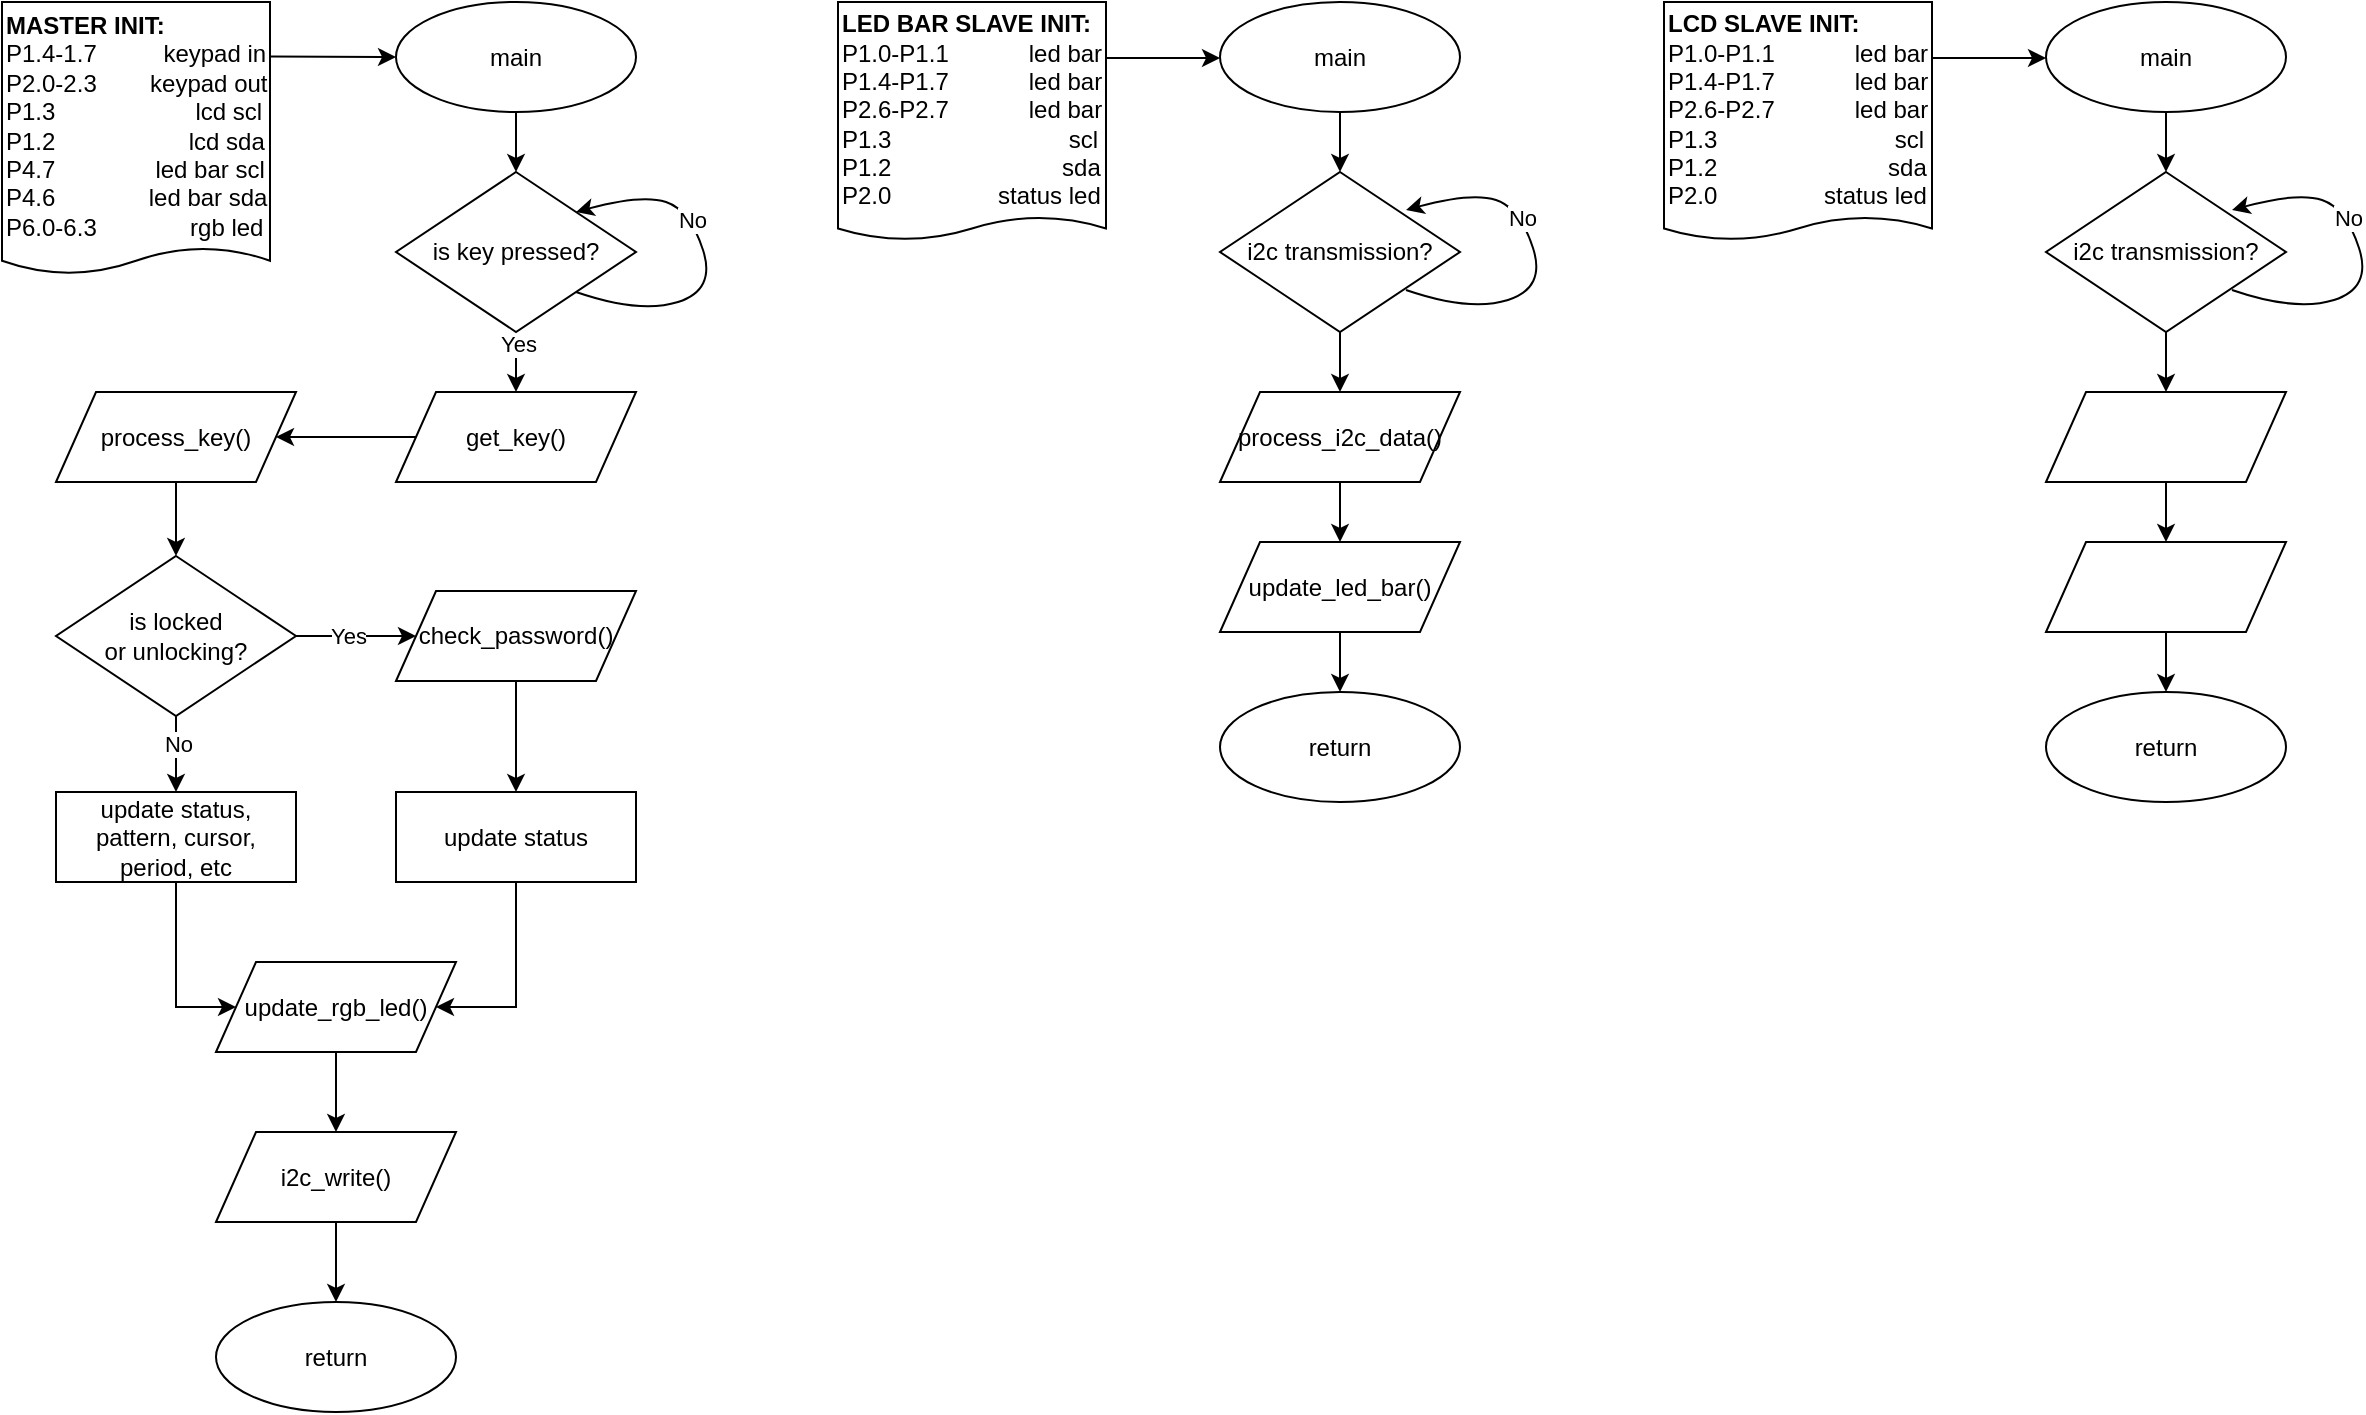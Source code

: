 <mxfile version="26.0.16">
  <diagram name="Page-1" id="2EOkyX_Ve_d6yKe3OolG">
    <mxGraphModel dx="720" dy="943" grid="0" gridSize="10" guides="1" tooltips="1" connect="1" arrows="1" fold="1" page="0" pageScale="1" pageWidth="850" pageHeight="1100" math="0" shadow="0">
      <root>
        <mxCell id="0" />
        <mxCell id="1" parent="0" />
        <mxCell id="rLvE-9BdrJ7g1eG5cLNG-4" value="" style="edgeStyle=orthogonalEdgeStyle;rounded=0;orthogonalLoop=1;jettySize=auto;html=1;entryX=0;entryY=0.5;entryDx=0;entryDy=0;" parent="1" target="rLvE-9BdrJ7g1eG5cLNG-3" edge="1">
          <mxGeometry relative="1" as="geometry">
            <mxPoint x="163.0" y="47.298" as="sourcePoint" />
            <mxPoint x="237.042" y="47.298" as="targetPoint" />
            <Array as="points">
              <mxPoint x="163" y="47" />
            </Array>
          </mxGeometry>
        </mxCell>
        <mxCell id="rLvE-9BdrJ7g1eG5cLNG-1" value="&lt;b&gt;MASTER INIT:&lt;/b&gt;&lt;div&gt;P1.4-1.7&amp;nbsp; &amp;nbsp; &amp;nbsp; &amp;nbsp; &amp;nbsp; keypad in&lt;/div&gt;&lt;div&gt;P2.0-2.3&amp;nbsp; &amp;nbsp; &amp;nbsp; &amp;nbsp; keypad out&lt;/div&gt;&lt;div&gt;&lt;div&gt;P1.3&amp;nbsp; &amp;nbsp; &amp;nbsp; &amp;nbsp; &amp;nbsp; &amp;nbsp; &amp;nbsp; &amp;nbsp; &amp;nbsp; &amp;nbsp; &amp;nbsp;lcd scl&lt;/div&gt;&lt;/div&gt;&lt;div&gt;P1.2&amp;nbsp; &amp;nbsp; &amp;nbsp; &amp;nbsp; &amp;nbsp; &amp;nbsp; &amp;nbsp; &amp;nbsp; &amp;nbsp; &amp;nbsp; lcd sda&lt;/div&gt;&lt;div&gt;P4.7&amp;nbsp; &amp;nbsp; &amp;nbsp; &amp;nbsp; &amp;nbsp; &amp;nbsp; &amp;nbsp; &amp;nbsp;led bar scl&lt;/div&gt;&lt;div&gt;P4.6&amp;nbsp; &amp;nbsp; &amp;nbsp; &amp;nbsp; &amp;nbsp; &amp;nbsp; &amp;nbsp; led bar sda&lt;/div&gt;&lt;div&gt;P6.0-6.3&amp;nbsp; &amp;nbsp; &amp;nbsp; &amp;nbsp; &amp;nbsp; &amp;nbsp; &amp;nbsp; rgb led&lt;/div&gt;" style="shape=document;whiteSpace=wrap;html=1;boundedLbl=1;size=0.097;align=left;" parent="1" vertex="1">
          <mxGeometry x="29" y="20" width="134" height="136" as="geometry" />
        </mxCell>
        <mxCell id="rLvE-9BdrJ7g1eG5cLNG-6" value="" style="edgeStyle=orthogonalEdgeStyle;rounded=0;orthogonalLoop=1;jettySize=auto;html=1;" parent="1" source="rLvE-9BdrJ7g1eG5cLNG-3" target="rLvE-9BdrJ7g1eG5cLNG-5" edge="1">
          <mxGeometry relative="1" as="geometry" />
        </mxCell>
        <mxCell id="rLvE-9BdrJ7g1eG5cLNG-3" value="main" style="ellipse;whiteSpace=wrap;html=1;" parent="1" vertex="1">
          <mxGeometry x="226" y="20" width="120" height="55" as="geometry" />
        </mxCell>
        <mxCell id="rLvE-9BdrJ7g1eG5cLNG-10" value="" style="edgeStyle=orthogonalEdgeStyle;rounded=0;orthogonalLoop=1;jettySize=auto;html=1;" parent="1" source="rLvE-9BdrJ7g1eG5cLNG-5" edge="1">
          <mxGeometry relative="1" as="geometry">
            <mxPoint x="286" y="215" as="targetPoint" />
          </mxGeometry>
        </mxCell>
        <mxCell id="rLvE-9BdrJ7g1eG5cLNG-11" value="Yes" style="edgeLabel;html=1;align=center;verticalAlign=middle;resizable=0;points=[];" parent="rLvE-9BdrJ7g1eG5cLNG-10" vertex="1" connectable="0">
          <mxGeometry x="-0.606" y="1" relative="1" as="geometry">
            <mxPoint as="offset" />
          </mxGeometry>
        </mxCell>
        <mxCell id="rLvE-9BdrJ7g1eG5cLNG-5" value="is key pressed?" style="rhombus;whiteSpace=wrap;html=1;" parent="1" vertex="1">
          <mxGeometry x="226" y="105" width="120" height="80" as="geometry" />
        </mxCell>
        <mxCell id="rLvE-9BdrJ7g1eG5cLNG-7" value="" style="curved=1;endArrow=classic;html=1;rounded=0;exitX=1;exitY=1;exitDx=0;exitDy=0;entryX=1;entryY=0;entryDx=0;entryDy=0;" parent="1" source="rLvE-9BdrJ7g1eG5cLNG-5" target="rLvE-9BdrJ7g1eG5cLNG-5" edge="1">
          <mxGeometry width="50" height="50" relative="1" as="geometry">
            <mxPoint x="378" y="183" as="sourcePoint" />
            <mxPoint x="428" y="133" as="targetPoint" />
            <Array as="points">
              <mxPoint x="348" y="176" />
              <mxPoint x="386" y="164" />
              <mxPoint x="373" y="124" />
              <mxPoint x="349" y="116" />
            </Array>
          </mxGeometry>
        </mxCell>
        <mxCell id="rLvE-9BdrJ7g1eG5cLNG-8" value="No" style="edgeLabel;html=1;align=center;verticalAlign=middle;resizable=0;points=[];" parent="rLvE-9BdrJ7g1eG5cLNG-7" vertex="1" connectable="0">
          <mxGeometry x="0.265" y="1" relative="1" as="geometry">
            <mxPoint as="offset" />
          </mxGeometry>
        </mxCell>
        <mxCell id="rLvE-9BdrJ7g1eG5cLNG-36" value="" style="edgeStyle=orthogonalEdgeStyle;rounded=0;orthogonalLoop=1;jettySize=auto;html=1;" parent="1" source="rLvE-9BdrJ7g1eG5cLNG-21" target="rLvE-9BdrJ7g1eG5cLNG-22" edge="1">
          <mxGeometry relative="1" as="geometry" />
        </mxCell>
        <mxCell id="rLvE-9BdrJ7g1eG5cLNG-21" value="get_key()" style="shape=parallelogram;perimeter=parallelogramPerimeter;whiteSpace=wrap;html=1;fixedSize=1;" parent="1" vertex="1">
          <mxGeometry x="226" y="215" width="120" height="45" as="geometry" />
        </mxCell>
        <mxCell id="rLvE-9BdrJ7g1eG5cLNG-37" value="" style="edgeStyle=orthogonalEdgeStyle;rounded=0;orthogonalLoop=1;jettySize=auto;html=1;" parent="1" source="rLvE-9BdrJ7g1eG5cLNG-22" target="rLvE-9BdrJ7g1eG5cLNG-35" edge="1">
          <mxGeometry relative="1" as="geometry" />
        </mxCell>
        <mxCell id="rLvE-9BdrJ7g1eG5cLNG-22" value="process_key()" style="shape=parallelogram;perimeter=parallelogramPerimeter;whiteSpace=wrap;html=1;fixedSize=1;" parent="1" vertex="1">
          <mxGeometry x="56" y="215" width="120" height="45" as="geometry" />
        </mxCell>
        <mxCell id="rLvE-9BdrJ7g1eG5cLNG-39" value="" style="edgeStyle=orthogonalEdgeStyle;rounded=0;orthogonalLoop=1;jettySize=auto;html=1;" parent="1" source="rLvE-9BdrJ7g1eG5cLNG-35" target="rLvE-9BdrJ7g1eG5cLNG-38" edge="1">
          <mxGeometry relative="1" as="geometry" />
        </mxCell>
        <mxCell id="rLvE-9BdrJ7g1eG5cLNG-40" value="Yes" style="edgeLabel;html=1;align=center;verticalAlign=middle;resizable=0;points=[];" parent="rLvE-9BdrJ7g1eG5cLNG-39" vertex="1" connectable="0">
          <mxGeometry x="0.079" y="-1" relative="1" as="geometry">
            <mxPoint x="-7" y="-1" as="offset" />
          </mxGeometry>
        </mxCell>
        <mxCell id="rLvE-9BdrJ7g1eG5cLNG-42" value="" style="edgeStyle=orthogonalEdgeStyle;rounded=0;orthogonalLoop=1;jettySize=auto;html=1;" parent="1" source="rLvE-9BdrJ7g1eG5cLNG-35" target="rLvE-9BdrJ7g1eG5cLNG-41" edge="1">
          <mxGeometry relative="1" as="geometry" />
        </mxCell>
        <mxCell id="rLvE-9BdrJ7g1eG5cLNG-43" value="No" style="edgeLabel;html=1;align=center;verticalAlign=middle;resizable=0;points=[];" parent="rLvE-9BdrJ7g1eG5cLNG-42" vertex="1" connectable="0">
          <mxGeometry x="-0.344" y="1" relative="1" as="geometry">
            <mxPoint as="offset" />
          </mxGeometry>
        </mxCell>
        <mxCell id="rLvE-9BdrJ7g1eG5cLNG-35" value="is locked&lt;div&gt;or unlocking?&lt;/div&gt;" style="rhombus;whiteSpace=wrap;html=1;" parent="1" vertex="1">
          <mxGeometry x="56" y="297" width="120" height="80" as="geometry" />
        </mxCell>
        <mxCell id="rLvE-9BdrJ7g1eG5cLNG-45" value="" style="edgeStyle=orthogonalEdgeStyle;rounded=0;orthogonalLoop=1;jettySize=auto;html=1;" parent="1" source="rLvE-9BdrJ7g1eG5cLNG-38" target="rLvE-9BdrJ7g1eG5cLNG-44" edge="1">
          <mxGeometry relative="1" as="geometry" />
        </mxCell>
        <mxCell id="rLvE-9BdrJ7g1eG5cLNG-38" value="check_password()" style="shape=parallelogram;perimeter=parallelogramPerimeter;whiteSpace=wrap;html=1;fixedSize=1;" parent="1" vertex="1">
          <mxGeometry x="226" y="314.5" width="120" height="45" as="geometry" />
        </mxCell>
        <mxCell id="rLvE-9BdrJ7g1eG5cLNG-41" value="update status, pattern, cursor, period, etc" style="rounded=0;whiteSpace=wrap;html=1;" parent="1" vertex="1">
          <mxGeometry x="56" y="415" width="120" height="45" as="geometry" />
        </mxCell>
        <mxCell id="rLvE-9BdrJ7g1eG5cLNG-44" value="update status" style="rounded=0;whiteSpace=wrap;html=1;" parent="1" vertex="1">
          <mxGeometry x="226" y="415" width="120" height="45" as="geometry" />
        </mxCell>
        <mxCell id="rLvE-9BdrJ7g1eG5cLNG-46" value="" style="edgeStyle=orthogonalEdgeStyle;rounded=0;orthogonalLoop=1;jettySize=auto;html=1;entryX=0;entryY=0.5;entryDx=0;entryDy=0;" parent="1" target="rLvE-9BdrJ7g1eG5cLNG-48" edge="1">
          <mxGeometry relative="1" as="geometry">
            <mxPoint x="116" y="460" as="sourcePoint" />
            <Array as="points">
              <mxPoint x="116" y="522" />
            </Array>
          </mxGeometry>
        </mxCell>
        <mxCell id="rLvE-9BdrJ7g1eG5cLNG-47" value="" style="edgeStyle=orthogonalEdgeStyle;rounded=0;orthogonalLoop=1;jettySize=auto;html=1;entryX=1;entryY=0.5;entryDx=0;entryDy=0;" parent="1" target="rLvE-9BdrJ7g1eG5cLNG-48" edge="1">
          <mxGeometry relative="1" as="geometry">
            <mxPoint x="286" y="460" as="sourcePoint" />
            <Array as="points">
              <mxPoint x="286" y="523" />
            </Array>
          </mxGeometry>
        </mxCell>
        <mxCell id="rLvE-9BdrJ7g1eG5cLNG-52" value="" style="edgeStyle=orthogonalEdgeStyle;rounded=0;orthogonalLoop=1;jettySize=auto;html=1;" parent="1" source="rLvE-9BdrJ7g1eG5cLNG-48" target="rLvE-9BdrJ7g1eG5cLNG-51" edge="1">
          <mxGeometry relative="1" as="geometry" />
        </mxCell>
        <mxCell id="rLvE-9BdrJ7g1eG5cLNG-48" value="update_rgb_led()" style="shape=parallelogram;perimeter=parallelogramPerimeter;whiteSpace=wrap;html=1;fixedSize=1;" parent="1" vertex="1">
          <mxGeometry x="136" y="500" width="120" height="45" as="geometry" />
        </mxCell>
        <mxCell id="rLvE-9BdrJ7g1eG5cLNG-54" value="" style="edgeStyle=orthogonalEdgeStyle;rounded=0;orthogonalLoop=1;jettySize=auto;html=1;" parent="1" source="rLvE-9BdrJ7g1eG5cLNG-51" target="rLvE-9BdrJ7g1eG5cLNG-53" edge="1">
          <mxGeometry relative="1" as="geometry" />
        </mxCell>
        <mxCell id="rLvE-9BdrJ7g1eG5cLNG-51" value="i2c_write()" style="shape=parallelogram;perimeter=parallelogramPerimeter;whiteSpace=wrap;html=1;fixedSize=1;" parent="1" vertex="1">
          <mxGeometry x="136" y="585" width="120" height="45" as="geometry" />
        </mxCell>
        <mxCell id="rLvE-9BdrJ7g1eG5cLNG-53" value="return" style="ellipse;whiteSpace=wrap;html=1;" parent="1" vertex="1">
          <mxGeometry x="136" y="670" width="120" height="55" as="geometry" />
        </mxCell>
        <mxCell id="rLvE-9BdrJ7g1eG5cLNG-57" value="" style="edgeStyle=orthogonalEdgeStyle;rounded=0;orthogonalLoop=1;jettySize=auto;html=1;" parent="1" source="rLvE-9BdrJ7g1eG5cLNG-55" target="rLvE-9BdrJ7g1eG5cLNG-56" edge="1">
          <mxGeometry relative="1" as="geometry">
            <Array as="points">
              <mxPoint x="593" y="48" />
              <mxPoint x="593" y="48" />
            </Array>
          </mxGeometry>
        </mxCell>
        <mxCell id="rLvE-9BdrJ7g1eG5cLNG-55" value="&lt;b&gt;LED BAR SLAVE INIT:&lt;/b&gt;&lt;div&gt;P1.0-P1.1&lt;span style=&quot;white-space: pre;&quot;&gt;&#x9;&lt;/span&gt;&amp;nbsp; &amp;nbsp;&amp;nbsp;led bar&lt;/div&gt;&lt;div&gt;P1.4-P1.7&amp;nbsp; &amp;nbsp; &amp;nbsp; &amp;nbsp; &amp;nbsp; &amp;nbsp; led bar&lt;/div&gt;&lt;div&gt;P2.6-P2.7&amp;nbsp; &amp;nbsp; &amp;nbsp; &amp;nbsp; &amp;nbsp; &amp;nbsp; led bar&lt;/div&gt;&lt;div&gt;P1.3&lt;span style=&quot;white-space: pre;&quot;&gt;&#x9;&lt;/span&gt;&lt;span style=&quot;white-space: pre;&quot;&gt;&#x9;&lt;/span&gt;&lt;span style=&quot;white-space: pre;&quot;&gt;&#x9;&lt;/span&gt;&lt;span style=&quot;white-space: pre;&quot;&gt;&#x9;&lt;/span&gt;&amp;nbsp; scl&lt;/div&gt;&lt;div&gt;P1.2&amp;nbsp;&lt;span style=&quot;white-space: pre;&quot;&gt;&#x9;&lt;/span&gt;&lt;span style=&quot;white-space: pre;&quot;&gt;&#x9;&lt;/span&gt;&amp;nbsp; &amp;nbsp; &amp;nbsp; &amp;nbsp; &amp;nbsp;sda&lt;/div&gt;&lt;div&gt;P2.0&amp;nbsp; &amp;nbsp; &amp;nbsp; &amp;nbsp; &amp;nbsp; &amp;nbsp; &amp;nbsp; &amp;nbsp; status led&lt;/div&gt;" style="shape=document;whiteSpace=wrap;html=1;boundedLbl=1;size=0.097;align=left;" parent="1" vertex="1">
          <mxGeometry x="447" y="20" width="134" height="119" as="geometry" />
        </mxCell>
        <mxCell id="Qy9xHiFQcQz3Rx-rdeeu-8" value="" style="edgeStyle=orthogonalEdgeStyle;rounded=0;orthogonalLoop=1;jettySize=auto;html=1;" edge="1" parent="1" source="rLvE-9BdrJ7g1eG5cLNG-56" target="Qy9xHiFQcQz3Rx-rdeeu-4">
          <mxGeometry relative="1" as="geometry" />
        </mxCell>
        <mxCell id="rLvE-9BdrJ7g1eG5cLNG-56" value="main" style="ellipse;whiteSpace=wrap;html=1;" parent="1" vertex="1">
          <mxGeometry x="638" y="20" width="120" height="55" as="geometry" />
        </mxCell>
        <mxCell id="Qy9xHiFQcQz3Rx-rdeeu-10" value="" style="edgeStyle=orthogonalEdgeStyle;rounded=0;orthogonalLoop=1;jettySize=auto;html=1;" edge="1" parent="1" source="Qy9xHiFQcQz3Rx-rdeeu-4" target="Qy9xHiFQcQz3Rx-rdeeu-9">
          <mxGeometry relative="1" as="geometry" />
        </mxCell>
        <mxCell id="Qy9xHiFQcQz3Rx-rdeeu-4" value="i2c transmission?" style="rhombus;whiteSpace=wrap;html=1;" vertex="1" parent="1">
          <mxGeometry x="638" y="105" width="120" height="80" as="geometry" />
        </mxCell>
        <mxCell id="Qy9xHiFQcQz3Rx-rdeeu-6" value="" style="curved=1;endArrow=classic;html=1;rounded=0;exitX=1;exitY=1;exitDx=0;exitDy=0;entryX=1;entryY=0;entryDx=0;entryDy=0;" edge="1" parent="1">
          <mxGeometry width="50" height="50" relative="1" as="geometry">
            <mxPoint x="731" y="164" as="sourcePoint" />
            <mxPoint x="731" y="124" as="targetPoint" />
            <Array as="points">
              <mxPoint x="763" y="175" />
              <mxPoint x="801" y="163" />
              <mxPoint x="788" y="123" />
              <mxPoint x="764" y="115" />
            </Array>
          </mxGeometry>
        </mxCell>
        <mxCell id="Qy9xHiFQcQz3Rx-rdeeu-7" value="No" style="edgeLabel;html=1;align=center;verticalAlign=middle;resizable=0;points=[];" vertex="1" connectable="0" parent="Qy9xHiFQcQz3Rx-rdeeu-6">
          <mxGeometry x="0.265" y="1" relative="1" as="geometry">
            <mxPoint as="offset" />
          </mxGeometry>
        </mxCell>
        <mxCell id="Qy9xHiFQcQz3Rx-rdeeu-13" value="" style="edgeStyle=orthogonalEdgeStyle;rounded=0;orthogonalLoop=1;jettySize=auto;html=1;" edge="1" parent="1" source="Qy9xHiFQcQz3Rx-rdeeu-9" target="Qy9xHiFQcQz3Rx-rdeeu-12">
          <mxGeometry relative="1" as="geometry" />
        </mxCell>
        <mxCell id="Qy9xHiFQcQz3Rx-rdeeu-9" value="process_i2c_data()" style="shape=parallelogram;perimeter=parallelogramPerimeter;whiteSpace=wrap;html=1;fixedSize=1;" vertex="1" parent="1">
          <mxGeometry x="638" y="215" width="120" height="45" as="geometry" />
        </mxCell>
        <mxCell id="Qy9xHiFQcQz3Rx-rdeeu-15" value="" style="edgeStyle=orthogonalEdgeStyle;rounded=0;orthogonalLoop=1;jettySize=auto;html=1;" edge="1" parent="1" source="Qy9xHiFQcQz3Rx-rdeeu-12" target="Qy9xHiFQcQz3Rx-rdeeu-14">
          <mxGeometry relative="1" as="geometry" />
        </mxCell>
        <mxCell id="Qy9xHiFQcQz3Rx-rdeeu-12" value="update_led_bar()" style="shape=parallelogram;perimeter=parallelogramPerimeter;whiteSpace=wrap;html=1;fixedSize=1;" vertex="1" parent="1">
          <mxGeometry x="638" y="290" width="120" height="45" as="geometry" />
        </mxCell>
        <mxCell id="Qy9xHiFQcQz3Rx-rdeeu-14" value="return" style="ellipse;whiteSpace=wrap;html=1;" vertex="1" parent="1">
          <mxGeometry x="638" y="365" width="120" height="55" as="geometry" />
        </mxCell>
        <mxCell id="Qy9xHiFQcQz3Rx-rdeeu-16" value="" style="edgeStyle=orthogonalEdgeStyle;rounded=0;orthogonalLoop=1;jettySize=auto;html=1;" edge="1" parent="1" source="Qy9xHiFQcQz3Rx-rdeeu-17" target="Qy9xHiFQcQz3Rx-rdeeu-19">
          <mxGeometry relative="1" as="geometry">
            <Array as="points">
              <mxPoint x="1006" y="48" />
              <mxPoint x="1006" y="48" />
            </Array>
          </mxGeometry>
        </mxCell>
        <mxCell id="Qy9xHiFQcQz3Rx-rdeeu-17" value="&lt;b&gt;LCD SLAVE INIT:&lt;/b&gt;&lt;div&gt;P1.0-P1.1&lt;span style=&quot;white-space: pre;&quot;&gt;&#x9;&lt;/span&gt;&amp;nbsp; &amp;nbsp;&amp;nbsp;led bar&lt;/div&gt;&lt;div&gt;P1.4-P1.7&amp;nbsp; &amp;nbsp; &amp;nbsp; &amp;nbsp; &amp;nbsp; &amp;nbsp; led bar&lt;/div&gt;&lt;div&gt;P2.6-P2.7&amp;nbsp; &amp;nbsp; &amp;nbsp; &amp;nbsp; &amp;nbsp; &amp;nbsp; led bar&lt;/div&gt;&lt;div&gt;P1.3&lt;span style=&quot;white-space: pre;&quot;&gt;&#x9;&lt;/span&gt;&lt;span style=&quot;white-space: pre;&quot;&gt;&#x9;&lt;/span&gt;&lt;span style=&quot;white-space: pre;&quot;&gt;&#x9;&lt;/span&gt;&lt;span style=&quot;white-space: pre;&quot;&gt;&#x9;&lt;/span&gt;&amp;nbsp; scl&lt;/div&gt;&lt;div&gt;P1.2&amp;nbsp;&lt;span style=&quot;white-space: pre;&quot;&gt;&#x9;&lt;/span&gt;&lt;span style=&quot;white-space: pre;&quot;&gt;&#x9;&lt;/span&gt;&amp;nbsp; &amp;nbsp; &amp;nbsp; &amp;nbsp; &amp;nbsp;sda&lt;/div&gt;&lt;div&gt;P2.0&amp;nbsp; &amp;nbsp; &amp;nbsp; &amp;nbsp; &amp;nbsp; &amp;nbsp; &amp;nbsp; &amp;nbsp; status led&lt;/div&gt;" style="shape=document;whiteSpace=wrap;html=1;boundedLbl=1;size=0.097;align=left;" vertex="1" parent="1">
          <mxGeometry x="860" y="20" width="134" height="119" as="geometry" />
        </mxCell>
        <mxCell id="Qy9xHiFQcQz3Rx-rdeeu-18" value="" style="edgeStyle=orthogonalEdgeStyle;rounded=0;orthogonalLoop=1;jettySize=auto;html=1;" edge="1" parent="1" source="Qy9xHiFQcQz3Rx-rdeeu-19" target="Qy9xHiFQcQz3Rx-rdeeu-21">
          <mxGeometry relative="1" as="geometry" />
        </mxCell>
        <mxCell id="Qy9xHiFQcQz3Rx-rdeeu-19" value="main" style="ellipse;whiteSpace=wrap;html=1;" vertex="1" parent="1">
          <mxGeometry x="1051" y="20" width="120" height="55" as="geometry" />
        </mxCell>
        <mxCell id="Qy9xHiFQcQz3Rx-rdeeu-20" value="" style="edgeStyle=orthogonalEdgeStyle;rounded=0;orthogonalLoop=1;jettySize=auto;html=1;" edge="1" parent="1" source="Qy9xHiFQcQz3Rx-rdeeu-21" target="Qy9xHiFQcQz3Rx-rdeeu-25">
          <mxGeometry relative="1" as="geometry" />
        </mxCell>
        <mxCell id="Qy9xHiFQcQz3Rx-rdeeu-21" value="i2c transmission?" style="rhombus;whiteSpace=wrap;html=1;" vertex="1" parent="1">
          <mxGeometry x="1051" y="105" width="120" height="80" as="geometry" />
        </mxCell>
        <mxCell id="Qy9xHiFQcQz3Rx-rdeeu-22" value="" style="curved=1;endArrow=classic;html=1;rounded=0;exitX=1;exitY=1;exitDx=0;exitDy=0;entryX=1;entryY=0;entryDx=0;entryDy=0;" edge="1" parent="1">
          <mxGeometry width="50" height="50" relative="1" as="geometry">
            <mxPoint x="1144" y="164" as="sourcePoint" />
            <mxPoint x="1144" y="124" as="targetPoint" />
            <Array as="points">
              <mxPoint x="1176" y="175" />
              <mxPoint x="1214" y="163" />
              <mxPoint x="1201" y="123" />
              <mxPoint x="1177" y="115" />
            </Array>
          </mxGeometry>
        </mxCell>
        <mxCell id="Qy9xHiFQcQz3Rx-rdeeu-23" value="No" style="edgeLabel;html=1;align=center;verticalAlign=middle;resizable=0;points=[];" vertex="1" connectable="0" parent="Qy9xHiFQcQz3Rx-rdeeu-22">
          <mxGeometry x="0.265" y="1" relative="1" as="geometry">
            <mxPoint as="offset" />
          </mxGeometry>
        </mxCell>
        <mxCell id="Qy9xHiFQcQz3Rx-rdeeu-24" value="" style="edgeStyle=orthogonalEdgeStyle;rounded=0;orthogonalLoop=1;jettySize=auto;html=1;" edge="1" parent="1" source="Qy9xHiFQcQz3Rx-rdeeu-25" target="Qy9xHiFQcQz3Rx-rdeeu-27">
          <mxGeometry relative="1" as="geometry" />
        </mxCell>
        <mxCell id="Qy9xHiFQcQz3Rx-rdeeu-25" value="" style="shape=parallelogram;perimeter=parallelogramPerimeter;whiteSpace=wrap;html=1;fixedSize=1;" vertex="1" parent="1">
          <mxGeometry x="1051" y="215" width="120" height="45" as="geometry" />
        </mxCell>
        <mxCell id="Qy9xHiFQcQz3Rx-rdeeu-26" value="" style="edgeStyle=orthogonalEdgeStyle;rounded=0;orthogonalLoop=1;jettySize=auto;html=1;" edge="1" parent="1" source="Qy9xHiFQcQz3Rx-rdeeu-27" target="Qy9xHiFQcQz3Rx-rdeeu-28">
          <mxGeometry relative="1" as="geometry" />
        </mxCell>
        <mxCell id="Qy9xHiFQcQz3Rx-rdeeu-27" value="" style="shape=parallelogram;perimeter=parallelogramPerimeter;whiteSpace=wrap;html=1;fixedSize=1;" vertex="1" parent="1">
          <mxGeometry x="1051" y="290" width="120" height="45" as="geometry" />
        </mxCell>
        <mxCell id="Qy9xHiFQcQz3Rx-rdeeu-28" value="return" style="ellipse;whiteSpace=wrap;html=1;" vertex="1" parent="1">
          <mxGeometry x="1051" y="365" width="120" height="55" as="geometry" />
        </mxCell>
      </root>
    </mxGraphModel>
  </diagram>
</mxfile>
